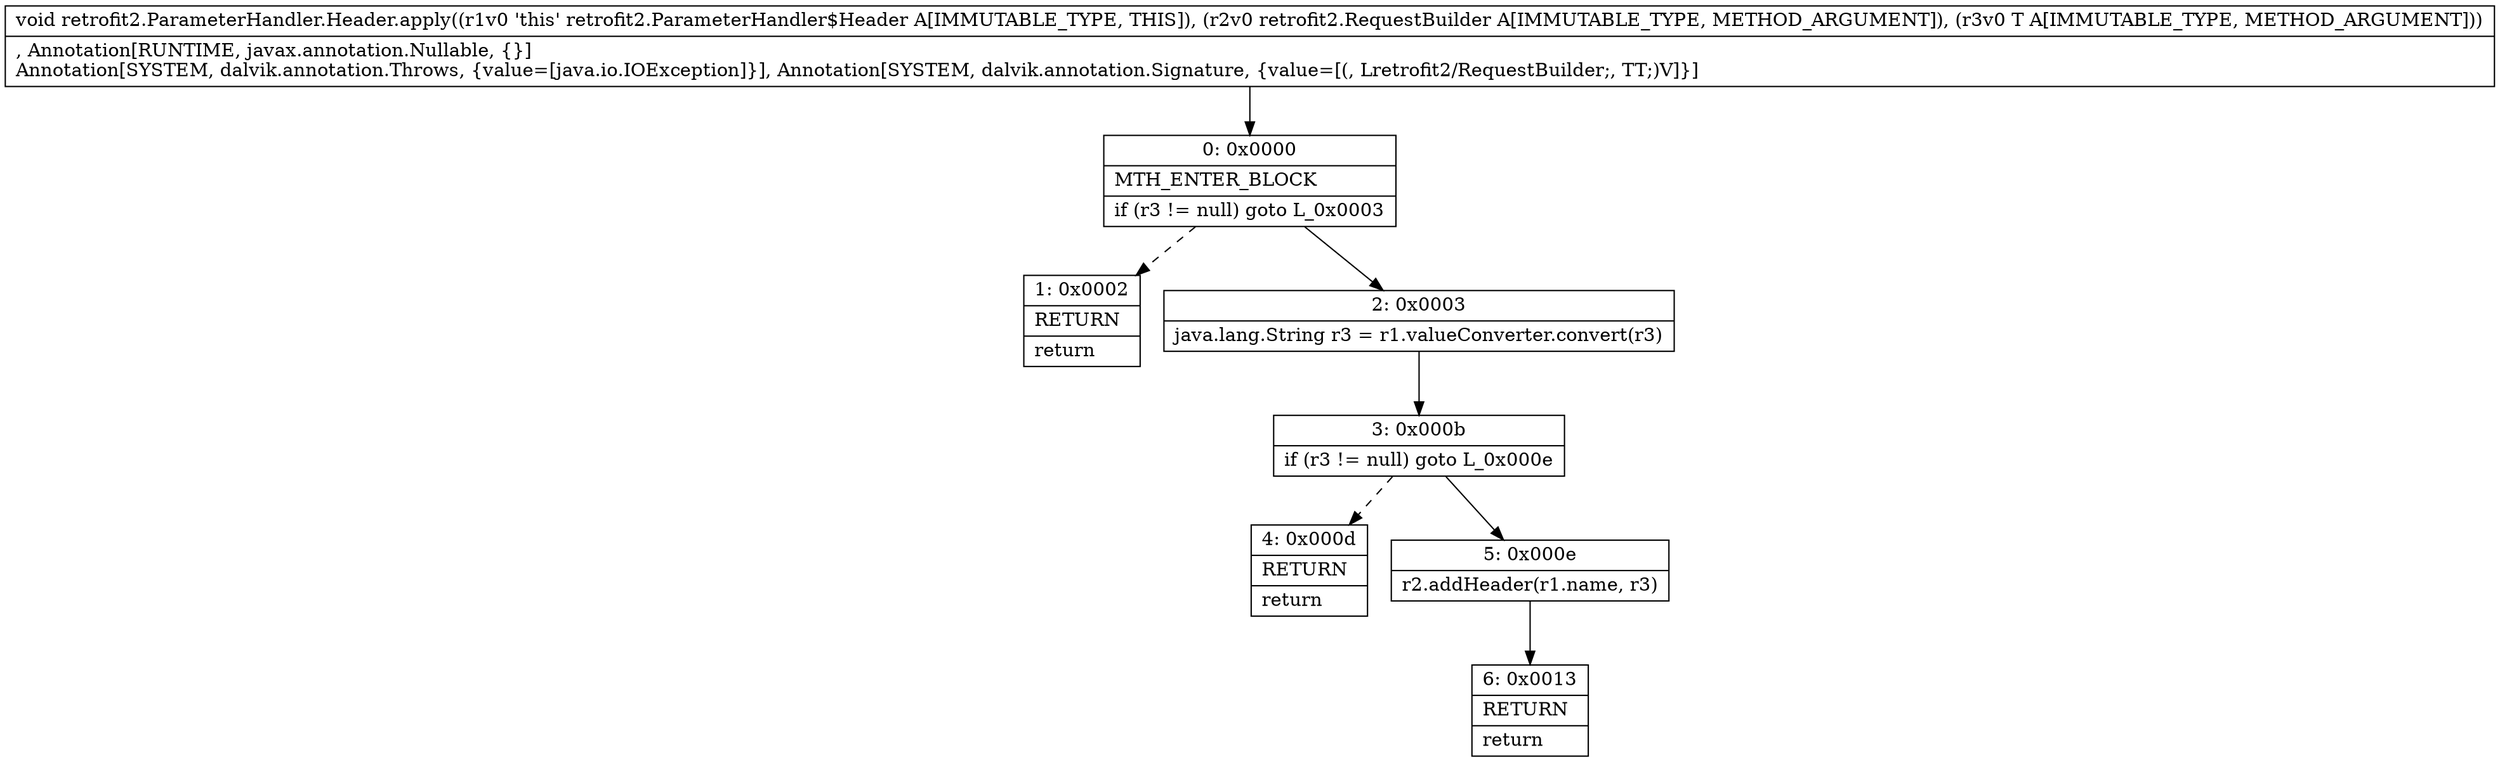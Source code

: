 digraph "CFG forretrofit2.ParameterHandler.Header.apply(Lretrofit2\/RequestBuilder;Ljava\/lang\/Object;)V" {
Node_0 [shape=record,label="{0\:\ 0x0000|MTH_ENTER_BLOCK\l|if (r3 != null) goto L_0x0003\l}"];
Node_1 [shape=record,label="{1\:\ 0x0002|RETURN\l|return\l}"];
Node_2 [shape=record,label="{2\:\ 0x0003|java.lang.String r3 = r1.valueConverter.convert(r3)\l}"];
Node_3 [shape=record,label="{3\:\ 0x000b|if (r3 != null) goto L_0x000e\l}"];
Node_4 [shape=record,label="{4\:\ 0x000d|RETURN\l|return\l}"];
Node_5 [shape=record,label="{5\:\ 0x000e|r2.addHeader(r1.name, r3)\l}"];
Node_6 [shape=record,label="{6\:\ 0x0013|RETURN\l|return\l}"];
MethodNode[shape=record,label="{void retrofit2.ParameterHandler.Header.apply((r1v0 'this' retrofit2.ParameterHandler$Header A[IMMUTABLE_TYPE, THIS]), (r2v0 retrofit2.RequestBuilder A[IMMUTABLE_TYPE, METHOD_ARGUMENT]), (r3v0 T A[IMMUTABLE_TYPE, METHOD_ARGUMENT]))  | , Annotation[RUNTIME, javax.annotation.Nullable, \{\}]\lAnnotation[SYSTEM, dalvik.annotation.Throws, \{value=[java.io.IOException]\}], Annotation[SYSTEM, dalvik.annotation.Signature, \{value=[(, Lretrofit2\/RequestBuilder;, TT;)V]\}]\l}"];
MethodNode -> Node_0;
Node_0 -> Node_1[style=dashed];
Node_0 -> Node_2;
Node_2 -> Node_3;
Node_3 -> Node_4[style=dashed];
Node_3 -> Node_5;
Node_5 -> Node_6;
}

